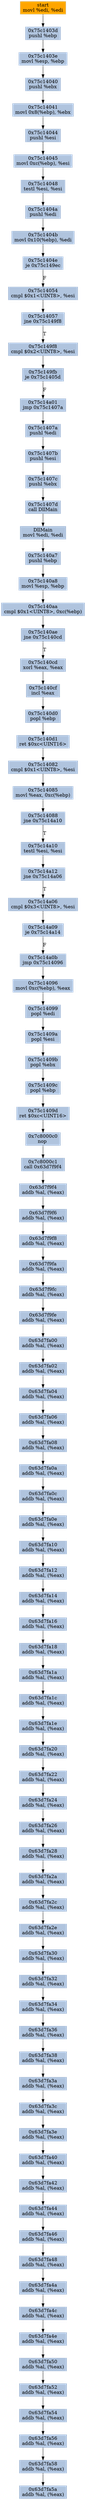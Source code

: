digraph G {
node[shape=rectangle,style=filled,fillcolor=lightsteelblue,color=lightsteelblue]
bgcolor="transparent"
a0x75c1403bmovl_edi_edi[label="start\nmovl %edi, %edi",color="lightgrey",fillcolor="orange"];
a0x75c1403dpushl_ebp[label="0x75c1403d\npushl %ebp"];
a0x75c1403emovl_esp_ebp[label="0x75c1403e\nmovl %esp, %ebp"];
a0x75c14040pushl_ebx[label="0x75c14040\npushl %ebx"];
a0x75c14041movl_0x8ebp__ebx[label="0x75c14041\nmovl 0x8(%ebp), %ebx"];
a0x75c14044pushl_esi[label="0x75c14044\npushl %esi"];
a0x75c14045movl_0xcebp__esi[label="0x75c14045\nmovl 0xc(%ebp), %esi"];
a0x75c14048testl_esi_esi[label="0x75c14048\ntestl %esi, %esi"];
a0x75c1404apushl_edi[label="0x75c1404a\npushl %edi"];
a0x75c1404bmovl_0x10ebp__edi[label="0x75c1404b\nmovl 0x10(%ebp), %edi"];
a0x75c1404eje_0x75c149ec[label="0x75c1404e\nje 0x75c149ec"];
a0x75c14054cmpl_0x1UINT8_esi[label="0x75c14054\ncmpl $0x1<UINT8>, %esi"];
a0x75c14057jne_0x75c149f8[label="0x75c14057\njne 0x75c149f8"];
a0x75c149f8cmpl_0x2UINT8_esi[label="0x75c149f8\ncmpl $0x2<UINT8>, %esi"];
a0x75c149fbje_0x75c1405d[label="0x75c149fb\nje 0x75c1405d"];
a0x75c14a01jmp_0x75c1407a[label="0x75c14a01\njmp 0x75c1407a"];
a0x75c1407apushl_edi[label="0x75c1407a\npushl %edi"];
a0x75c1407bpushl_esi[label="0x75c1407b\npushl %esi"];
a0x75c1407cpushl_ebx[label="0x75c1407c\npushl %ebx"];
a0x75c1407dcall_DllMain[label="0x75c1407d\ncall DllMain"];
a0x75c140a5movl_edi_edi[label="DllMain\nmovl %edi, %edi"];
a0x75c140a7pushl_ebp[label="0x75c140a7\npushl %ebp"];
a0x75c140a8movl_esp_ebp[label="0x75c140a8\nmovl %esp, %ebp"];
a0x75c140aacmpl_0x1UINT8_0xcebp_[label="0x75c140aa\ncmpl $0x1<UINT8>, 0xc(%ebp)"];
a0x75c140aejne_0x75c140cd[label="0x75c140ae\njne 0x75c140cd"];
a0x75c140cdxorl_eax_eax[label="0x75c140cd\nxorl %eax, %eax"];
a0x75c140cfincl_eax[label="0x75c140cf\nincl %eax"];
a0x75c140d0popl_ebp[label="0x75c140d0\npopl %ebp"];
a0x75c140d1ret_0xcUINT16[label="0x75c140d1\nret $0xc<UINT16>"];
a0x75c14082cmpl_0x1UINT8_esi[label="0x75c14082\ncmpl $0x1<UINT8>, %esi"];
a0x75c14085movl_eax_0xcebp_[label="0x75c14085\nmovl %eax, 0xc(%ebp)"];
a0x75c14088jne_0x75c14a10[label="0x75c14088\njne 0x75c14a10"];
a0x75c14a10testl_esi_esi[label="0x75c14a10\ntestl %esi, %esi"];
a0x75c14a12jne_0x75c14a06[label="0x75c14a12\njne 0x75c14a06"];
a0x75c14a06cmpl_0x3UINT8_esi[label="0x75c14a06\ncmpl $0x3<UINT8>, %esi"];
a0x75c14a09je_0x75c14a14[label="0x75c14a09\nje 0x75c14a14"];
a0x75c14a0bjmp_0x75c14096[label="0x75c14a0b\njmp 0x75c14096"];
a0x75c14096movl_0xcebp__eax[label="0x75c14096\nmovl 0xc(%ebp), %eax"];
a0x75c14099popl_edi[label="0x75c14099\npopl %edi"];
a0x75c1409apopl_esi[label="0x75c1409a\npopl %esi"];
a0x75c1409bpopl_ebx[label="0x75c1409b\npopl %ebx"];
a0x75c1409cpopl_ebp[label="0x75c1409c\npopl %ebp"];
a0x75c1409dret_0xcUINT16[label="0x75c1409d\nret $0xc<UINT16>"];
a0x7c8000c0nop_[label="0x7c8000c0\nnop "];
a0x7c8000c1call_0x63d7f9f4[label="0x7c8000c1\ncall 0x63d7f9f4"];
a0x63d7f9f4addb_al_eax_[label="0x63d7f9f4\naddb %al, (%eax)"];
a0x63d7f9f6addb_al_eax_[label="0x63d7f9f6\naddb %al, (%eax)"];
a0x63d7f9f8addb_al_eax_[label="0x63d7f9f8\naddb %al, (%eax)"];
a0x63d7f9faaddb_al_eax_[label="0x63d7f9fa\naddb %al, (%eax)"];
a0x63d7f9fcaddb_al_eax_[label="0x63d7f9fc\naddb %al, (%eax)"];
a0x63d7f9feaddb_al_eax_[label="0x63d7f9fe\naddb %al, (%eax)"];
a0x63d7fa00addb_al_eax_[label="0x63d7fa00\naddb %al, (%eax)"];
a0x63d7fa02addb_al_eax_[label="0x63d7fa02\naddb %al, (%eax)"];
a0x63d7fa04addb_al_eax_[label="0x63d7fa04\naddb %al, (%eax)"];
a0x63d7fa06addb_al_eax_[label="0x63d7fa06\naddb %al, (%eax)"];
a0x63d7fa08addb_al_eax_[label="0x63d7fa08\naddb %al, (%eax)"];
a0x63d7fa0aaddb_al_eax_[label="0x63d7fa0a\naddb %al, (%eax)"];
a0x63d7fa0caddb_al_eax_[label="0x63d7fa0c\naddb %al, (%eax)"];
a0x63d7fa0eaddb_al_eax_[label="0x63d7fa0e\naddb %al, (%eax)"];
a0x63d7fa10addb_al_eax_[label="0x63d7fa10\naddb %al, (%eax)"];
a0x63d7fa12addb_al_eax_[label="0x63d7fa12\naddb %al, (%eax)"];
a0x63d7fa14addb_al_eax_[label="0x63d7fa14\naddb %al, (%eax)"];
a0x63d7fa16addb_al_eax_[label="0x63d7fa16\naddb %al, (%eax)"];
a0x63d7fa18addb_al_eax_[label="0x63d7fa18\naddb %al, (%eax)"];
a0x63d7fa1aaddb_al_eax_[label="0x63d7fa1a\naddb %al, (%eax)"];
a0x63d7fa1caddb_al_eax_[label="0x63d7fa1c\naddb %al, (%eax)"];
a0x63d7fa1eaddb_al_eax_[label="0x63d7fa1e\naddb %al, (%eax)"];
a0x63d7fa20addb_al_eax_[label="0x63d7fa20\naddb %al, (%eax)"];
a0x63d7fa22addb_al_eax_[label="0x63d7fa22\naddb %al, (%eax)"];
a0x63d7fa24addb_al_eax_[label="0x63d7fa24\naddb %al, (%eax)"];
a0x63d7fa26addb_al_eax_[label="0x63d7fa26\naddb %al, (%eax)"];
a0x63d7fa28addb_al_eax_[label="0x63d7fa28\naddb %al, (%eax)"];
a0x63d7fa2aaddb_al_eax_[label="0x63d7fa2a\naddb %al, (%eax)"];
a0x63d7fa2caddb_al_eax_[label="0x63d7fa2c\naddb %al, (%eax)"];
a0x63d7fa2eaddb_al_eax_[label="0x63d7fa2e\naddb %al, (%eax)"];
a0x63d7fa30addb_al_eax_[label="0x63d7fa30\naddb %al, (%eax)"];
a0x63d7fa32addb_al_eax_[label="0x63d7fa32\naddb %al, (%eax)"];
a0x63d7fa34addb_al_eax_[label="0x63d7fa34\naddb %al, (%eax)"];
a0x63d7fa36addb_al_eax_[label="0x63d7fa36\naddb %al, (%eax)"];
a0x63d7fa38addb_al_eax_[label="0x63d7fa38\naddb %al, (%eax)"];
a0x63d7fa3aaddb_al_eax_[label="0x63d7fa3a\naddb %al, (%eax)"];
a0x63d7fa3caddb_al_eax_[label="0x63d7fa3c\naddb %al, (%eax)"];
a0x63d7fa3eaddb_al_eax_[label="0x63d7fa3e\naddb %al, (%eax)"];
a0x63d7fa40addb_al_eax_[label="0x63d7fa40\naddb %al, (%eax)"];
a0x63d7fa42addb_al_eax_[label="0x63d7fa42\naddb %al, (%eax)"];
a0x63d7fa44addb_al_eax_[label="0x63d7fa44\naddb %al, (%eax)"];
a0x63d7fa46addb_al_eax_[label="0x63d7fa46\naddb %al, (%eax)"];
a0x63d7fa48addb_al_eax_[label="0x63d7fa48\naddb %al, (%eax)"];
a0x63d7fa4aaddb_al_eax_[label="0x63d7fa4a\naddb %al, (%eax)"];
a0x63d7fa4caddb_al_eax_[label="0x63d7fa4c\naddb %al, (%eax)"];
a0x63d7fa4eaddb_al_eax_[label="0x63d7fa4e\naddb %al, (%eax)"];
a0x63d7fa50addb_al_eax_[label="0x63d7fa50\naddb %al, (%eax)"];
a0x63d7fa52addb_al_eax_[label="0x63d7fa52\naddb %al, (%eax)"];
a0x63d7fa54addb_al_eax_[label="0x63d7fa54\naddb %al, (%eax)"];
a0x63d7fa56addb_al_eax_[label="0x63d7fa56\naddb %al, (%eax)"];
a0x63d7fa58addb_al_eax_[label="0x63d7fa58\naddb %al, (%eax)"];
a0x63d7fa5aaddb_al_eax_[label="0x63d7fa5a\naddb %al, (%eax)"];
a0x75c1403bmovl_edi_edi -> a0x75c1403dpushl_ebp [color="#000000"];
a0x75c1403dpushl_ebp -> a0x75c1403emovl_esp_ebp [color="#000000"];
a0x75c1403emovl_esp_ebp -> a0x75c14040pushl_ebx [color="#000000"];
a0x75c14040pushl_ebx -> a0x75c14041movl_0x8ebp__ebx [color="#000000"];
a0x75c14041movl_0x8ebp__ebx -> a0x75c14044pushl_esi [color="#000000"];
a0x75c14044pushl_esi -> a0x75c14045movl_0xcebp__esi [color="#000000"];
a0x75c14045movl_0xcebp__esi -> a0x75c14048testl_esi_esi [color="#000000"];
a0x75c14048testl_esi_esi -> a0x75c1404apushl_edi [color="#000000"];
a0x75c1404apushl_edi -> a0x75c1404bmovl_0x10ebp__edi [color="#000000"];
a0x75c1404bmovl_0x10ebp__edi -> a0x75c1404eje_0x75c149ec [color="#000000"];
a0x75c1404eje_0x75c149ec -> a0x75c14054cmpl_0x1UINT8_esi [color="#000000",label="F"];
a0x75c14054cmpl_0x1UINT8_esi -> a0x75c14057jne_0x75c149f8 [color="#000000"];
a0x75c14057jne_0x75c149f8 -> a0x75c149f8cmpl_0x2UINT8_esi [color="#000000",label="T"];
a0x75c149f8cmpl_0x2UINT8_esi -> a0x75c149fbje_0x75c1405d [color="#000000"];
a0x75c149fbje_0x75c1405d -> a0x75c14a01jmp_0x75c1407a [color="#000000",label="F"];
a0x75c14a01jmp_0x75c1407a -> a0x75c1407apushl_edi [color="#000000"];
a0x75c1407apushl_edi -> a0x75c1407bpushl_esi [color="#000000"];
a0x75c1407bpushl_esi -> a0x75c1407cpushl_ebx [color="#000000"];
a0x75c1407cpushl_ebx -> a0x75c1407dcall_DllMain [color="#000000"];
a0x75c1407dcall_DllMain -> a0x75c140a5movl_edi_edi [color="#000000"];
a0x75c140a5movl_edi_edi -> a0x75c140a7pushl_ebp [color="#000000"];
a0x75c140a7pushl_ebp -> a0x75c140a8movl_esp_ebp [color="#000000"];
a0x75c140a8movl_esp_ebp -> a0x75c140aacmpl_0x1UINT8_0xcebp_ [color="#000000"];
a0x75c140aacmpl_0x1UINT8_0xcebp_ -> a0x75c140aejne_0x75c140cd [color="#000000"];
a0x75c140aejne_0x75c140cd -> a0x75c140cdxorl_eax_eax [color="#000000",label="T"];
a0x75c140cdxorl_eax_eax -> a0x75c140cfincl_eax [color="#000000"];
a0x75c140cfincl_eax -> a0x75c140d0popl_ebp [color="#000000"];
a0x75c140d0popl_ebp -> a0x75c140d1ret_0xcUINT16 [color="#000000"];
a0x75c140d1ret_0xcUINT16 -> a0x75c14082cmpl_0x1UINT8_esi [color="#000000"];
a0x75c14082cmpl_0x1UINT8_esi -> a0x75c14085movl_eax_0xcebp_ [color="#000000"];
a0x75c14085movl_eax_0xcebp_ -> a0x75c14088jne_0x75c14a10 [color="#000000"];
a0x75c14088jne_0x75c14a10 -> a0x75c14a10testl_esi_esi [color="#000000",label="T"];
a0x75c14a10testl_esi_esi -> a0x75c14a12jne_0x75c14a06 [color="#000000"];
a0x75c14a12jne_0x75c14a06 -> a0x75c14a06cmpl_0x3UINT8_esi [color="#000000",label="T"];
a0x75c14a06cmpl_0x3UINT8_esi -> a0x75c14a09je_0x75c14a14 [color="#000000"];
a0x75c14a09je_0x75c14a14 -> a0x75c14a0bjmp_0x75c14096 [color="#000000",label="F"];
a0x75c14a0bjmp_0x75c14096 -> a0x75c14096movl_0xcebp__eax [color="#000000"];
a0x75c14096movl_0xcebp__eax -> a0x75c14099popl_edi [color="#000000"];
a0x75c14099popl_edi -> a0x75c1409apopl_esi [color="#000000"];
a0x75c1409apopl_esi -> a0x75c1409bpopl_ebx [color="#000000"];
a0x75c1409bpopl_ebx -> a0x75c1409cpopl_ebp [color="#000000"];
a0x75c1409cpopl_ebp -> a0x75c1409dret_0xcUINT16 [color="#000000"];
a0x75c1409dret_0xcUINT16 -> a0x7c8000c0nop_ [color="#000000"];
a0x7c8000c0nop_ -> a0x7c8000c1call_0x63d7f9f4 [color="#000000"];
a0x7c8000c1call_0x63d7f9f4 -> a0x63d7f9f4addb_al_eax_ [color="#000000"];
a0x63d7f9f4addb_al_eax_ -> a0x63d7f9f6addb_al_eax_ [color="#000000"];
a0x63d7f9f6addb_al_eax_ -> a0x63d7f9f8addb_al_eax_ [color="#000000"];
a0x63d7f9f8addb_al_eax_ -> a0x63d7f9faaddb_al_eax_ [color="#000000"];
a0x63d7f9faaddb_al_eax_ -> a0x63d7f9fcaddb_al_eax_ [color="#000000"];
a0x63d7f9fcaddb_al_eax_ -> a0x63d7f9feaddb_al_eax_ [color="#000000"];
a0x63d7f9feaddb_al_eax_ -> a0x63d7fa00addb_al_eax_ [color="#000000"];
a0x63d7fa00addb_al_eax_ -> a0x63d7fa02addb_al_eax_ [color="#000000"];
a0x63d7fa02addb_al_eax_ -> a0x63d7fa04addb_al_eax_ [color="#000000"];
a0x63d7fa04addb_al_eax_ -> a0x63d7fa06addb_al_eax_ [color="#000000"];
a0x63d7fa06addb_al_eax_ -> a0x63d7fa08addb_al_eax_ [color="#000000"];
a0x63d7fa08addb_al_eax_ -> a0x63d7fa0aaddb_al_eax_ [color="#000000"];
a0x63d7fa0aaddb_al_eax_ -> a0x63d7fa0caddb_al_eax_ [color="#000000"];
a0x63d7fa0caddb_al_eax_ -> a0x63d7fa0eaddb_al_eax_ [color="#000000"];
a0x63d7fa0eaddb_al_eax_ -> a0x63d7fa10addb_al_eax_ [color="#000000"];
a0x63d7fa10addb_al_eax_ -> a0x63d7fa12addb_al_eax_ [color="#000000"];
a0x63d7fa12addb_al_eax_ -> a0x63d7fa14addb_al_eax_ [color="#000000"];
a0x63d7fa14addb_al_eax_ -> a0x63d7fa16addb_al_eax_ [color="#000000"];
a0x63d7fa16addb_al_eax_ -> a0x63d7fa18addb_al_eax_ [color="#000000"];
a0x63d7fa18addb_al_eax_ -> a0x63d7fa1aaddb_al_eax_ [color="#000000"];
a0x63d7fa1aaddb_al_eax_ -> a0x63d7fa1caddb_al_eax_ [color="#000000"];
a0x63d7fa1caddb_al_eax_ -> a0x63d7fa1eaddb_al_eax_ [color="#000000"];
a0x63d7fa1eaddb_al_eax_ -> a0x63d7fa20addb_al_eax_ [color="#000000"];
a0x63d7fa20addb_al_eax_ -> a0x63d7fa22addb_al_eax_ [color="#000000"];
a0x63d7fa22addb_al_eax_ -> a0x63d7fa24addb_al_eax_ [color="#000000"];
a0x63d7fa24addb_al_eax_ -> a0x63d7fa26addb_al_eax_ [color="#000000"];
a0x63d7fa26addb_al_eax_ -> a0x63d7fa28addb_al_eax_ [color="#000000"];
a0x63d7fa28addb_al_eax_ -> a0x63d7fa2aaddb_al_eax_ [color="#000000"];
a0x63d7fa2aaddb_al_eax_ -> a0x63d7fa2caddb_al_eax_ [color="#000000"];
a0x63d7fa2caddb_al_eax_ -> a0x63d7fa2eaddb_al_eax_ [color="#000000"];
a0x63d7fa2eaddb_al_eax_ -> a0x63d7fa30addb_al_eax_ [color="#000000"];
a0x63d7fa30addb_al_eax_ -> a0x63d7fa32addb_al_eax_ [color="#000000"];
a0x63d7fa32addb_al_eax_ -> a0x63d7fa34addb_al_eax_ [color="#000000"];
a0x63d7fa34addb_al_eax_ -> a0x63d7fa36addb_al_eax_ [color="#000000"];
a0x63d7fa36addb_al_eax_ -> a0x63d7fa38addb_al_eax_ [color="#000000"];
a0x63d7fa38addb_al_eax_ -> a0x63d7fa3aaddb_al_eax_ [color="#000000"];
a0x63d7fa3aaddb_al_eax_ -> a0x63d7fa3caddb_al_eax_ [color="#000000"];
a0x63d7fa3caddb_al_eax_ -> a0x63d7fa3eaddb_al_eax_ [color="#000000"];
a0x63d7fa3eaddb_al_eax_ -> a0x63d7fa40addb_al_eax_ [color="#000000"];
a0x63d7fa40addb_al_eax_ -> a0x63d7fa42addb_al_eax_ [color="#000000"];
a0x63d7fa42addb_al_eax_ -> a0x63d7fa44addb_al_eax_ [color="#000000"];
a0x63d7fa44addb_al_eax_ -> a0x63d7fa46addb_al_eax_ [color="#000000"];
a0x63d7fa46addb_al_eax_ -> a0x63d7fa48addb_al_eax_ [color="#000000"];
a0x63d7fa48addb_al_eax_ -> a0x63d7fa4aaddb_al_eax_ [color="#000000"];
a0x63d7fa4aaddb_al_eax_ -> a0x63d7fa4caddb_al_eax_ [color="#000000"];
a0x63d7fa4caddb_al_eax_ -> a0x63d7fa4eaddb_al_eax_ [color="#000000"];
a0x63d7fa4eaddb_al_eax_ -> a0x63d7fa50addb_al_eax_ [color="#000000"];
a0x63d7fa50addb_al_eax_ -> a0x63d7fa52addb_al_eax_ [color="#000000"];
a0x63d7fa52addb_al_eax_ -> a0x63d7fa54addb_al_eax_ [color="#000000"];
a0x63d7fa54addb_al_eax_ -> a0x63d7fa56addb_al_eax_ [color="#000000"];
a0x63d7fa56addb_al_eax_ -> a0x63d7fa58addb_al_eax_ [color="#000000"];
a0x63d7fa58addb_al_eax_ -> a0x63d7fa5aaddb_al_eax_ [color="#000000"];
}
